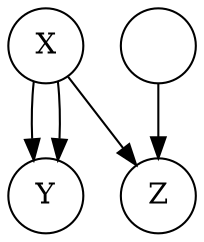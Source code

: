 digraph G {
node [shape=circle, width=0.5, ];
X -> Y;
X -> Z;

X -> Y;
W -> Z;

"X" [label="X" fillcolor="#ffffff", style=filled];
"Y" [label="Y" fillcolor="#ffffff", style=filled];
"Z" [label="Z" fillcolor="#ffffff", style=filled];
"W" [label="" fillcolor="#ffffff", style=filled];
}
